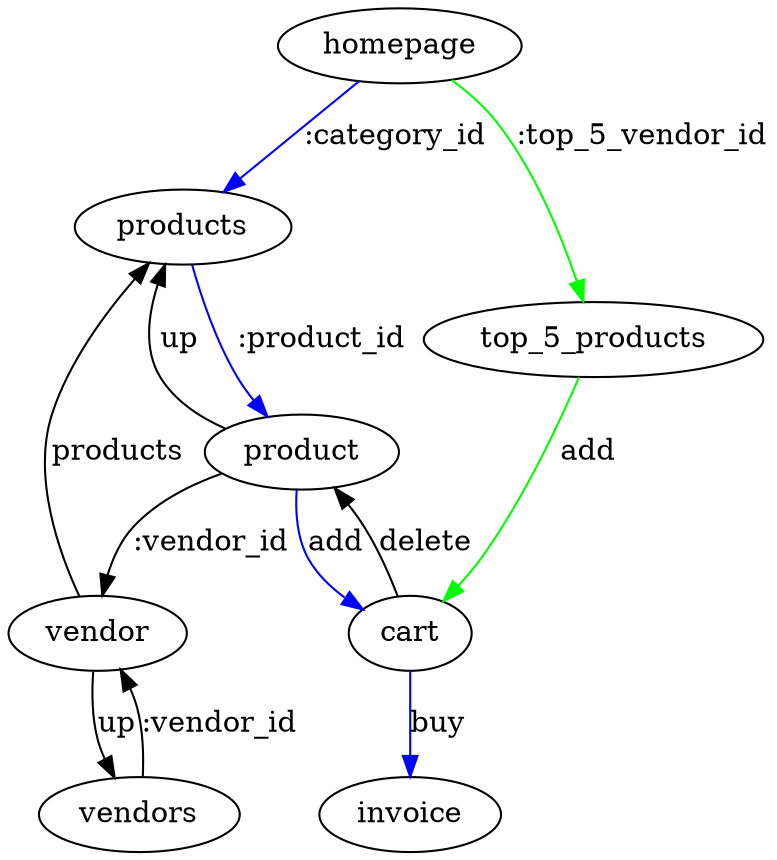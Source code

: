 digraph {
  homepage -> products [label=":category_id" color=blue]
  homepage -> top_5_products [color=green label=":top_5_vendor_id"]
  top_5_products -> cart [color=green label="add"]
  vendor -> vendors [label="up"]
  vendors -> vendor [label=":vendor_id"]
  product -> products [label="up"]
  products -> product [label=":product_id" color=blue]
  product -> cart [label="add" color=blue]
  cart -> product [label="delete"]
  cart -> invoice [label="buy" color=blue]
  product -> vendor [label=":vendor_id"]
  vendor -> products [label="products"]
}
